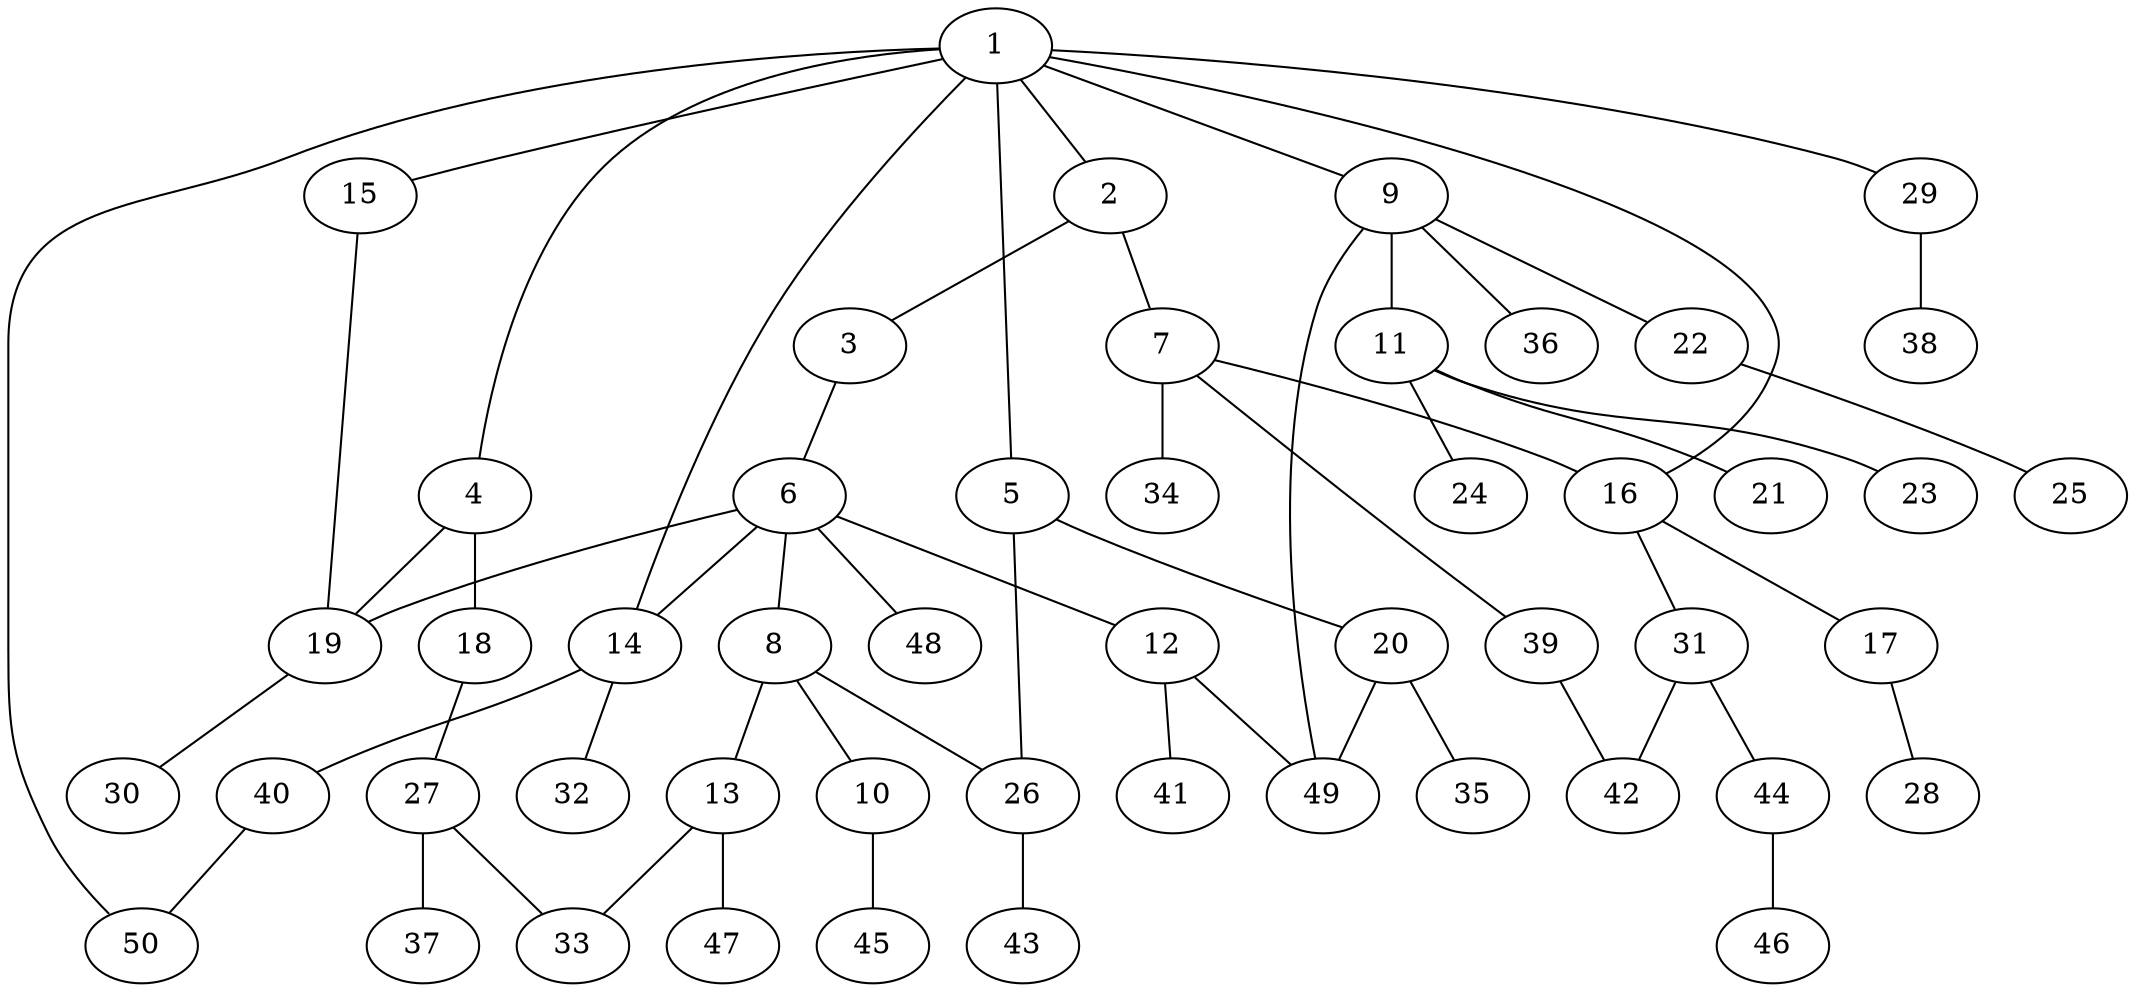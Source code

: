 graph graphname {1--2
1--4
1--5
1--9
1--14
1--15
1--16
1--29
1--50
2--3
2--7
3--6
4--18
4--19
5--20
5--26
6--8
6--12
6--14
6--19
6--48
7--16
7--34
7--39
8--10
8--13
8--26
9--11
9--22
9--36
9--49
10--45
11--21
11--23
11--24
12--41
12--49
13--33
13--47
14--32
14--40
15--19
16--17
16--31
17--28
18--27
19--30
20--35
20--49
22--25
26--43
27--33
27--37
29--38
31--42
31--44
39--42
40--50
44--46
}